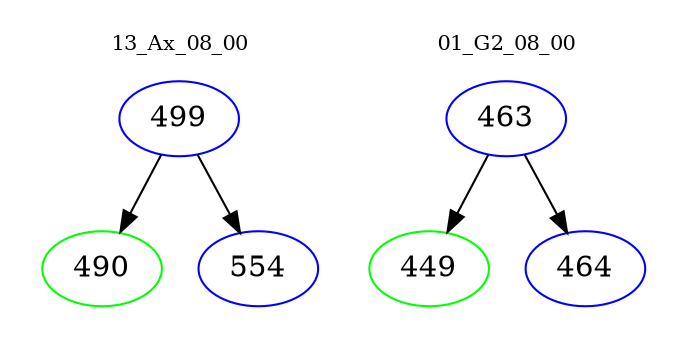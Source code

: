 digraph{
subgraph cluster_0 {
color = white
label = "13_Ax_08_00";
fontsize=10;
T0_499 [label="499", color="blue"]
T0_499 -> T0_490 [color="black"]
T0_490 [label="490", color="green"]
T0_499 -> T0_554 [color="black"]
T0_554 [label="554", color="blue"]
}
subgraph cluster_1 {
color = white
label = "01_G2_08_00";
fontsize=10;
T1_463 [label="463", color="blue"]
T1_463 -> T1_449 [color="black"]
T1_449 [label="449", color="green"]
T1_463 -> T1_464 [color="black"]
T1_464 [label="464", color="blue"]
}
}
